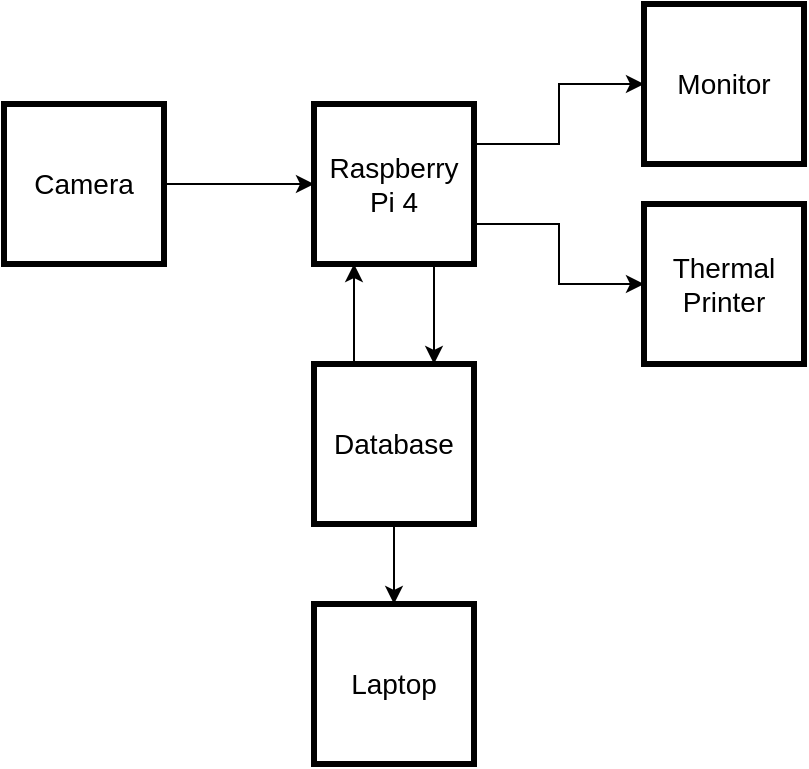 <mxfile version="12.7.9" type="device"><diagram id="kfxs_zNPjaLBq6iEdZ4c" name="Page-1"><mxGraphModel dx="868" dy="450" grid="1" gridSize="10" guides="1" tooltips="1" connect="1" arrows="1" fold="1" page="1" pageScale="1" pageWidth="850" pageHeight="1100" math="0" shadow="0"><root><mxCell id="0"/><mxCell id="1" parent="0"/><mxCell id="Kw2zH7u7XaHQ3YVUp-cm-6" style="edgeStyle=orthogonalEdgeStyle;rounded=0;orthogonalLoop=1;jettySize=auto;html=1;exitX=1;exitY=0.5;exitDx=0;exitDy=0;entryX=0;entryY=0.5;entryDx=0;entryDy=0;" edge="1" parent="1" source="Kw2zH7u7XaHQ3YVUp-cm-2" target="Kw2zH7u7XaHQ3YVUp-cm-5"><mxGeometry relative="1" as="geometry"/></mxCell><mxCell id="Kw2zH7u7XaHQ3YVUp-cm-2" value="&lt;font style=&quot;font-size: 14px&quot;&gt;Camera&lt;/font&gt;" style="whiteSpace=wrap;html=1;aspect=fixed;strokeWidth=3;" vertex="1" parent="1"><mxGeometry x="190" y="150" width="80" height="80" as="geometry"/></mxCell><mxCell id="Kw2zH7u7XaHQ3YVUp-cm-14" style="edgeStyle=orthogonalEdgeStyle;rounded=0;orthogonalLoop=1;jettySize=auto;html=1;exitX=0.75;exitY=1;exitDx=0;exitDy=0;entryX=0.75;entryY=0;entryDx=0;entryDy=0;" edge="1" parent="1" source="Kw2zH7u7XaHQ3YVUp-cm-5" target="Kw2zH7u7XaHQ3YVUp-cm-12"><mxGeometry relative="1" as="geometry"/></mxCell><mxCell id="Kw2zH7u7XaHQ3YVUp-cm-21" style="edgeStyle=orthogonalEdgeStyle;rounded=0;orthogonalLoop=1;jettySize=auto;html=1;exitX=1;exitY=0.25;exitDx=0;exitDy=0;entryX=0;entryY=0.5;entryDx=0;entryDy=0;" edge="1" parent="1" source="Kw2zH7u7XaHQ3YVUp-cm-5" target="Kw2zH7u7XaHQ3YVUp-cm-7"><mxGeometry relative="1" as="geometry"/></mxCell><mxCell id="Kw2zH7u7XaHQ3YVUp-cm-22" style="edgeStyle=orthogonalEdgeStyle;rounded=0;orthogonalLoop=1;jettySize=auto;html=1;exitX=1;exitY=0.75;exitDx=0;exitDy=0;entryX=0;entryY=0.5;entryDx=0;entryDy=0;" edge="1" parent="1" source="Kw2zH7u7XaHQ3YVUp-cm-5" target="Kw2zH7u7XaHQ3YVUp-cm-20"><mxGeometry relative="1" as="geometry"/></mxCell><mxCell id="Kw2zH7u7XaHQ3YVUp-cm-5" value="&lt;font style=&quot;font-size: 14px&quot;&gt;Raspberry Pi 4&lt;/font&gt;" style="whiteSpace=wrap;html=1;aspect=fixed;strokeWidth=3;" vertex="1" parent="1"><mxGeometry x="345" y="150" width="80" height="80" as="geometry"/></mxCell><mxCell id="Kw2zH7u7XaHQ3YVUp-cm-7" value="&lt;font style=&quot;font-size: 14px&quot;&gt;Monitor&lt;/font&gt;" style="whiteSpace=wrap;html=1;aspect=fixed;strokeWidth=3;" vertex="1" parent="1"><mxGeometry x="510" y="100" width="80" height="80" as="geometry"/></mxCell><mxCell id="Kw2zH7u7XaHQ3YVUp-cm-11" value="&lt;span style=&quot;font-size: 14px&quot;&gt;Laptop&lt;br&gt;&lt;/span&gt;" style="whiteSpace=wrap;html=1;aspect=fixed;strokeWidth=3;" vertex="1" parent="1"><mxGeometry x="345" y="400" width="80" height="80" as="geometry"/></mxCell><mxCell id="Kw2zH7u7XaHQ3YVUp-cm-15" style="edgeStyle=orthogonalEdgeStyle;rounded=0;orthogonalLoop=1;jettySize=auto;html=1;exitX=0.25;exitY=0;exitDx=0;exitDy=0;entryX=0.25;entryY=1;entryDx=0;entryDy=0;" edge="1" parent="1" source="Kw2zH7u7XaHQ3YVUp-cm-12" target="Kw2zH7u7XaHQ3YVUp-cm-5"><mxGeometry relative="1" as="geometry"/></mxCell><mxCell id="Kw2zH7u7XaHQ3YVUp-cm-18" style="edgeStyle=orthogonalEdgeStyle;rounded=0;orthogonalLoop=1;jettySize=auto;html=1;exitX=0.5;exitY=1;exitDx=0;exitDy=0;entryX=0.5;entryY=0;entryDx=0;entryDy=0;" edge="1" parent="1" source="Kw2zH7u7XaHQ3YVUp-cm-12" target="Kw2zH7u7XaHQ3YVUp-cm-11"><mxGeometry relative="1" as="geometry"/></mxCell><mxCell id="Kw2zH7u7XaHQ3YVUp-cm-12" value="&lt;font style=&quot;font-size: 14px&quot;&gt;Database&lt;/font&gt;" style="whiteSpace=wrap;html=1;aspect=fixed;strokeWidth=3;" vertex="1" parent="1"><mxGeometry x="345" y="280" width="80" height="80" as="geometry"/></mxCell><mxCell id="Kw2zH7u7XaHQ3YVUp-cm-20" value="&lt;font style=&quot;font-size: 14px&quot;&gt;Thermal Printer&lt;/font&gt;" style="whiteSpace=wrap;html=1;aspect=fixed;strokeWidth=3;" vertex="1" parent="1"><mxGeometry x="510" y="200" width="80" height="80" as="geometry"/></mxCell></root></mxGraphModel></diagram></mxfile>